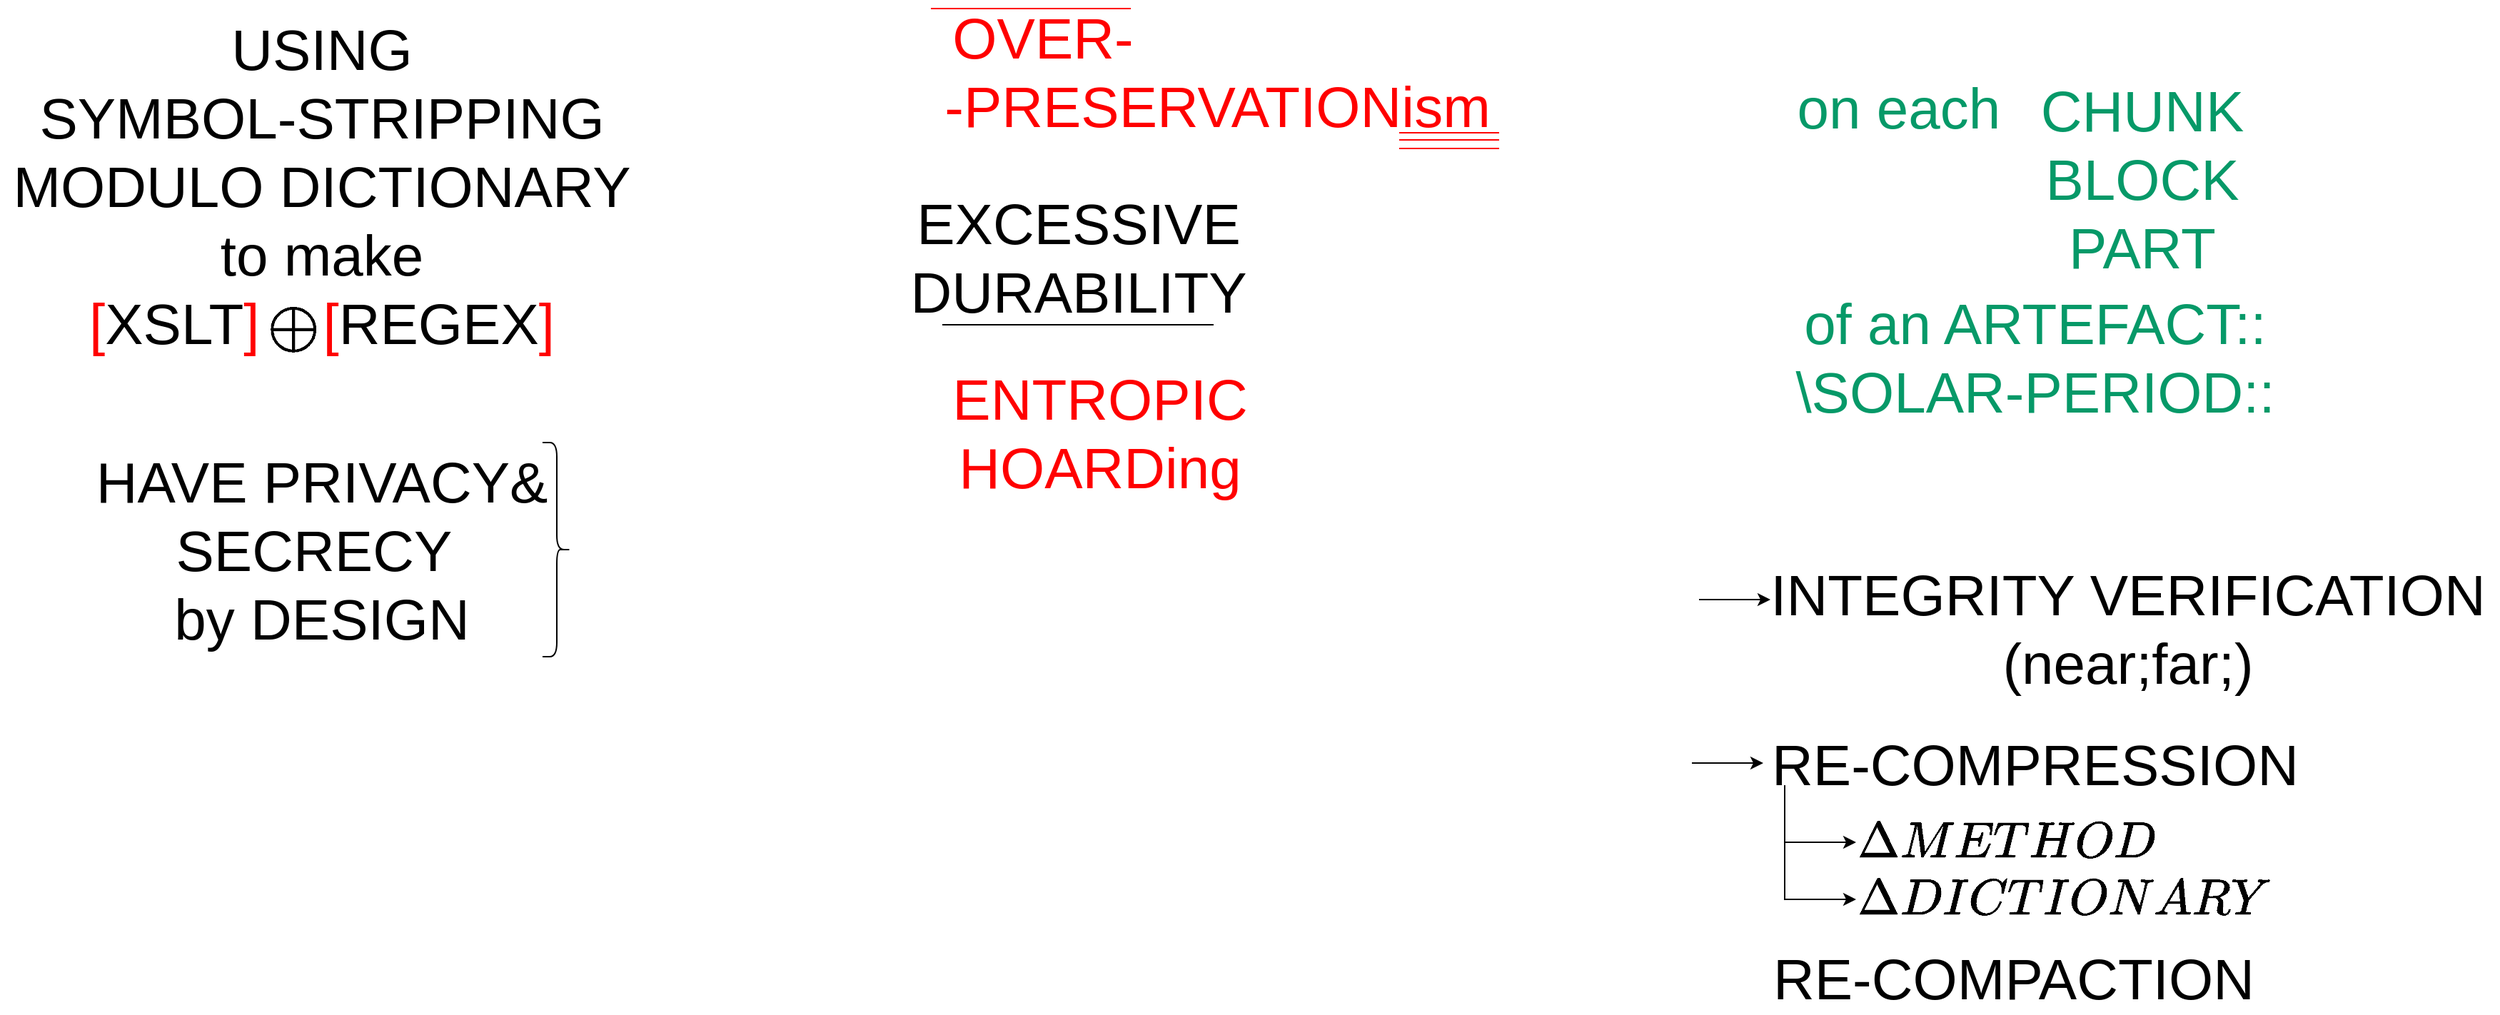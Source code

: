 <mxfile version="17.4.6" type="github">
  <diagram id="Dx6Vjj8eZNqhfwqoa18i" name="Page-1">
    <mxGraphModel dx="1723" dy="1848" grid="1" gridSize="10" guides="1" tooltips="1" connect="1" arrows="1" fold="1" page="1" pageScale="1" pageWidth="850" pageHeight="1100" math="1" shadow="0">
      <root>
        <mxCell id="0" />
        <mxCell id="1" parent="0" />
        <mxCell id="YAzo5gme8WKAYbsJvMn8-1" value="&lt;span style=&quot;font-size: 40px&quot;&gt;USING&lt;br&gt;SYMBOL-STRIPPING&lt;br&gt;MODULO DICTIONARY&lt;br&gt;to make&lt;br&gt;&lt;font color=&quot;#ff0000&quot;&gt;[&lt;/font&gt;XSLT&lt;font color=&quot;#ff0000&quot;&gt;]&amp;nbsp; &amp;nbsp; [&lt;/font&gt;REGEX&lt;font color=&quot;#ff0000&quot;&gt;]&lt;/font&gt;&lt;br&gt;&lt;/span&gt;" style="text;html=1;align=center;verticalAlign=middle;resizable=0;points=[];autosize=1;strokeColor=none;fillColor=none;" vertex="1" parent="1">
          <mxGeometry x="90" y="130" width="450" height="120" as="geometry" />
        </mxCell>
        <mxCell id="YAzo5gme8WKAYbsJvMn8-2" value="$$\oplus$$" style="text;html=1;align=center;verticalAlign=middle;resizable=0;points=[];autosize=1;strokeColor=none;fillColor=none;fontSize=40;fontColor=#000000;" vertex="1" parent="1">
          <mxGeometry x="190" y="263" width="210" height="50" as="geometry" />
        </mxCell>
        <mxCell id="YAzo5gme8WKAYbsJvMn8-3" value="HAVE PRIVACY&amp;amp;&lt;br&gt;SECRECY&amp;nbsp;&lt;br&gt;by DESIGN" style="text;html=1;align=center;verticalAlign=middle;resizable=0;points=[];autosize=1;strokeColor=none;fillColor=none;fontSize=40;fontColor=#000000;" vertex="1" parent="1">
          <mxGeometry x="150" y="370" width="330" height="150" as="geometry" />
        </mxCell>
        <mxCell id="YAzo5gme8WKAYbsJvMn8-4" value="" style="shape=curlyBracket;whiteSpace=wrap;html=1;rounded=1;flipH=1;fontSize=40;fontColor=#000000;" vertex="1" parent="1">
          <mxGeometry x="470" y="370" width="20" height="150" as="geometry" />
        </mxCell>
        <mxCell id="YAzo5gme8WKAYbsJvMn8-5" value="&lt;font color=&quot;#ff0000&quot;&gt;OVER-&lt;br&gt;&amp;nbsp; &amp;nbsp; &amp;nbsp; &amp;nbsp; &amp;nbsp; &amp;nbsp; &amp;nbsp; &amp;nbsp; &amp;nbsp; &amp;nbsp; &amp;nbsp; -PRESERVATIONism&lt;br&gt;&lt;/font&gt;" style="text;html=1;align=center;verticalAlign=middle;resizable=0;points=[];autosize=1;strokeColor=none;fillColor=none;fontSize=40;fontColor=#000000;" vertex="1" parent="1">
          <mxGeometry x="500" y="60" width="640" height="100" as="geometry" />
        </mxCell>
        <mxCell id="YAzo5gme8WKAYbsJvMn8-6" value="ENTROPIC&lt;br&gt;HOARDing" style="text;html=1;align=center;verticalAlign=middle;resizable=0;points=[];autosize=1;strokeColor=none;fillColor=none;fontSize=40;fontColor=#FF0000;" vertex="1" parent="1">
          <mxGeometry x="750" y="313" width="220" height="100" as="geometry" />
        </mxCell>
        <mxCell id="YAzo5gme8WKAYbsJvMn8-7" value="&lt;font color=&quot;#000000&quot;&gt;EXCESSIVE&lt;br&gt;DURABILITY&lt;br&gt;&lt;/font&gt;" style="text;html=1;align=center;verticalAlign=middle;resizable=0;points=[];autosize=1;strokeColor=none;fillColor=none;fontSize=40;fontColor=#FF0000;" vertex="1" parent="1">
          <mxGeometry x="720" y="190" width="250" height="100" as="geometry" />
        </mxCell>
        <mxCell id="YAzo5gme8WKAYbsJvMn8-8" value="" style="endArrow=none;html=1;rounded=0;fontSize=40;fontColor=#000000;strokeColor=#FF0000;" edge="1" parent="1">
          <mxGeometry width="50" height="50" relative="1" as="geometry">
            <mxPoint x="742" y="66" as="sourcePoint" />
            <mxPoint x="882" y="66" as="targetPoint" />
          </mxGeometry>
        </mxCell>
        <mxCell id="YAzo5gme8WKAYbsJvMn8-9" value="" style="endArrow=none;html=1;rounded=0;fontSize=40;fontColor=#000000;strokeColor=#FF0000;" edge="1" parent="1">
          <mxGeometry width="50" height="50" relative="1" as="geometry">
            <mxPoint x="1070" y="153" as="sourcePoint" />
            <mxPoint x="1140" y="153" as="targetPoint" />
          </mxGeometry>
        </mxCell>
        <mxCell id="YAzo5gme8WKAYbsJvMn8-10" value="" style="endArrow=none;html=1;rounded=0;fontSize=40;fontColor=#000000;strokeColor=#FF0000;" edge="1" parent="1">
          <mxGeometry width="50" height="50" relative="1" as="geometry">
            <mxPoint x="1070" y="158" as="sourcePoint" />
            <mxPoint x="1140" y="158" as="targetPoint" />
          </mxGeometry>
        </mxCell>
        <mxCell id="YAzo5gme8WKAYbsJvMn8-11" value="" style="endArrow=none;html=1;rounded=0;fontSize=40;fontColor=#000000;strokeColor=#FF0000;" edge="1" parent="1">
          <mxGeometry width="50" height="50" relative="1" as="geometry">
            <mxPoint x="1070" y="164" as="sourcePoint" />
            <mxPoint x="1140" y="164" as="targetPoint" />
          </mxGeometry>
        </mxCell>
        <mxCell id="YAzo5gme8WKAYbsJvMn8-12" value="" style="endArrow=none;html=1;rounded=0;fontSize=40;fontColor=#000000;strokeColor=#000000;exitX=0.88;exitY=0.975;exitDx=0;exitDy=0;exitPerimeter=0;" edge="1" parent="1" source="YAzo5gme8WKAYbsJvMn8-7">
          <mxGeometry width="50" height="50" relative="1" as="geometry">
            <mxPoint x="870" y="287.5" as="sourcePoint" />
            <mxPoint x="750" y="287.5" as="targetPoint" />
          </mxGeometry>
        </mxCell>
        <mxCell id="YAzo5gme8WKAYbsJvMn8-14" value="&lt;font color=&quot;#069968&quot;&gt;on each&amp;nbsp;&lt;/font&gt;" style="text;html=1;align=center;verticalAlign=middle;resizable=0;points=[];autosize=1;strokeColor=none;fillColor=none;fontSize=40;fontColor=#000000;" vertex="1" parent="1">
          <mxGeometry x="1340" y="110" width="170" height="50" as="geometry" />
        </mxCell>
        <mxCell id="YAzo5gme8WKAYbsJvMn8-15" value="CHUNK&lt;br&gt;BLOCK&lt;br&gt;PART" style="text;html=1;align=center;verticalAlign=middle;resizable=0;points=[];autosize=1;strokeColor=none;fillColor=none;fontSize=40;fontColor=#069968;" vertex="1" parent="1">
          <mxGeometry x="1510" y="110" width="160" height="150" as="geometry" />
        </mxCell>
        <mxCell id="YAzo5gme8WKAYbsJvMn8-16" value="of an ARTEFACT::&lt;br&gt;\SOLAR-PERIOD::" style="text;html=1;align=center;verticalAlign=middle;resizable=0;points=[];autosize=1;strokeColor=none;fillColor=none;fontSize=40;fontColor=#069968;" vertex="1" parent="1">
          <mxGeometry x="1340" y="260" width="350" height="100" as="geometry" />
        </mxCell>
        <mxCell id="YAzo5gme8WKAYbsJvMn8-17" value="&lt;font color=&quot;#000000&quot;&gt;INTEGRITY VERIFICATION&lt;br&gt;(near;far;)&lt;br&gt;&lt;/font&gt;" style="text;html=1;align=center;verticalAlign=middle;resizable=0;points=[];autosize=1;strokeColor=none;fillColor=none;fontSize=40;fontColor=#069968;" vertex="1" parent="1">
          <mxGeometry x="1320" y="450" width="520" height="100" as="geometry" />
        </mxCell>
        <mxCell id="YAzo5gme8WKAYbsJvMn8-18" value="RE-COMPRESSION" style="text;html=1;align=center;verticalAlign=middle;resizable=0;points=[];autosize=1;strokeColor=none;fillColor=none;fontSize=40;fontColor=#000000;" vertex="1" parent="1">
          <mxGeometry x="1325" y="570" width="380" height="50" as="geometry" />
        </mxCell>
        <mxCell id="YAzo5gme8WKAYbsJvMn8-19" value="RE-COMPACTION" style="text;html=1;align=center;verticalAlign=middle;resizable=0;points=[];autosize=1;strokeColor=none;fillColor=none;fontSize=40;fontColor=#000000;" vertex="1" parent="1">
          <mxGeometry x="1325" y="720" width="350" height="50" as="geometry" />
        </mxCell>
        <mxCell id="YAzo5gme8WKAYbsJvMn8-20" value="&lt;font style=&quot;font-size: 30px&quot;&gt;$$\Delta METHOD$$&lt;/font&gt;" style="text;html=1;align=center;verticalAlign=middle;resizable=0;points=[];autosize=1;strokeColor=none;fillColor=none;fontSize=40;fontColor=#000000;" vertex="1" parent="1">
          <mxGeometry x="1345" y="620" width="300" height="60" as="geometry" />
        </mxCell>
        <mxCell id="YAzo5gme8WKAYbsJvMn8-21" value="$$\Delta DICTIONARY$$" style="text;html=1;align=center;verticalAlign=middle;resizable=0;points=[];autosize=1;strokeColor=none;fillColor=none;fontSize=30;fontColor=#000000;" vertex="1" parent="1">
          <mxGeometry x="1360" y="670" width="350" height="40" as="geometry" />
        </mxCell>
        <mxCell id="YAzo5gme8WKAYbsJvMn8-22" value="" style="endArrow=classic;html=1;rounded=0;fontSize=30;fontColor=#000000;strokeColor=#000000;" edge="1" parent="1">
          <mxGeometry width="50" height="50" relative="1" as="geometry">
            <mxPoint x="1275" y="594.5" as="sourcePoint" />
            <mxPoint x="1325" y="594.5" as="targetPoint" />
          </mxGeometry>
        </mxCell>
        <mxCell id="YAzo5gme8WKAYbsJvMn8-23" value="" style="endArrow=classic;html=1;rounded=0;fontSize=30;fontColor=#000000;strokeColor=#000000;" edge="1" parent="1">
          <mxGeometry width="50" height="50" relative="1" as="geometry">
            <mxPoint x="1280" y="480" as="sourcePoint" />
            <mxPoint x="1330" y="480" as="targetPoint" />
          </mxGeometry>
        </mxCell>
        <mxCell id="YAzo5gme8WKAYbsJvMn8-25" value="" style="endArrow=classic;html=1;rounded=0;fontSize=30;fontColor=#000000;strokeColor=#000000;" edge="1" parent="1">
          <mxGeometry width="50" height="50" relative="1" as="geometry">
            <mxPoint x="1340" y="610" as="sourcePoint" />
            <mxPoint x="1390" y="650" as="targetPoint" />
            <Array as="points">
              <mxPoint x="1340" y="650" />
            </Array>
          </mxGeometry>
        </mxCell>
        <mxCell id="YAzo5gme8WKAYbsJvMn8-26" value="" style="endArrow=classic;html=1;rounded=0;fontSize=30;fontColor=#000000;strokeColor=#000000;" edge="1" parent="1">
          <mxGeometry width="50" height="50" relative="1" as="geometry">
            <mxPoint x="1340" y="650" as="sourcePoint" />
            <mxPoint x="1390" y="690" as="targetPoint" />
            <Array as="points">
              <mxPoint x="1340" y="690" />
            </Array>
          </mxGeometry>
        </mxCell>
      </root>
    </mxGraphModel>
  </diagram>
</mxfile>
